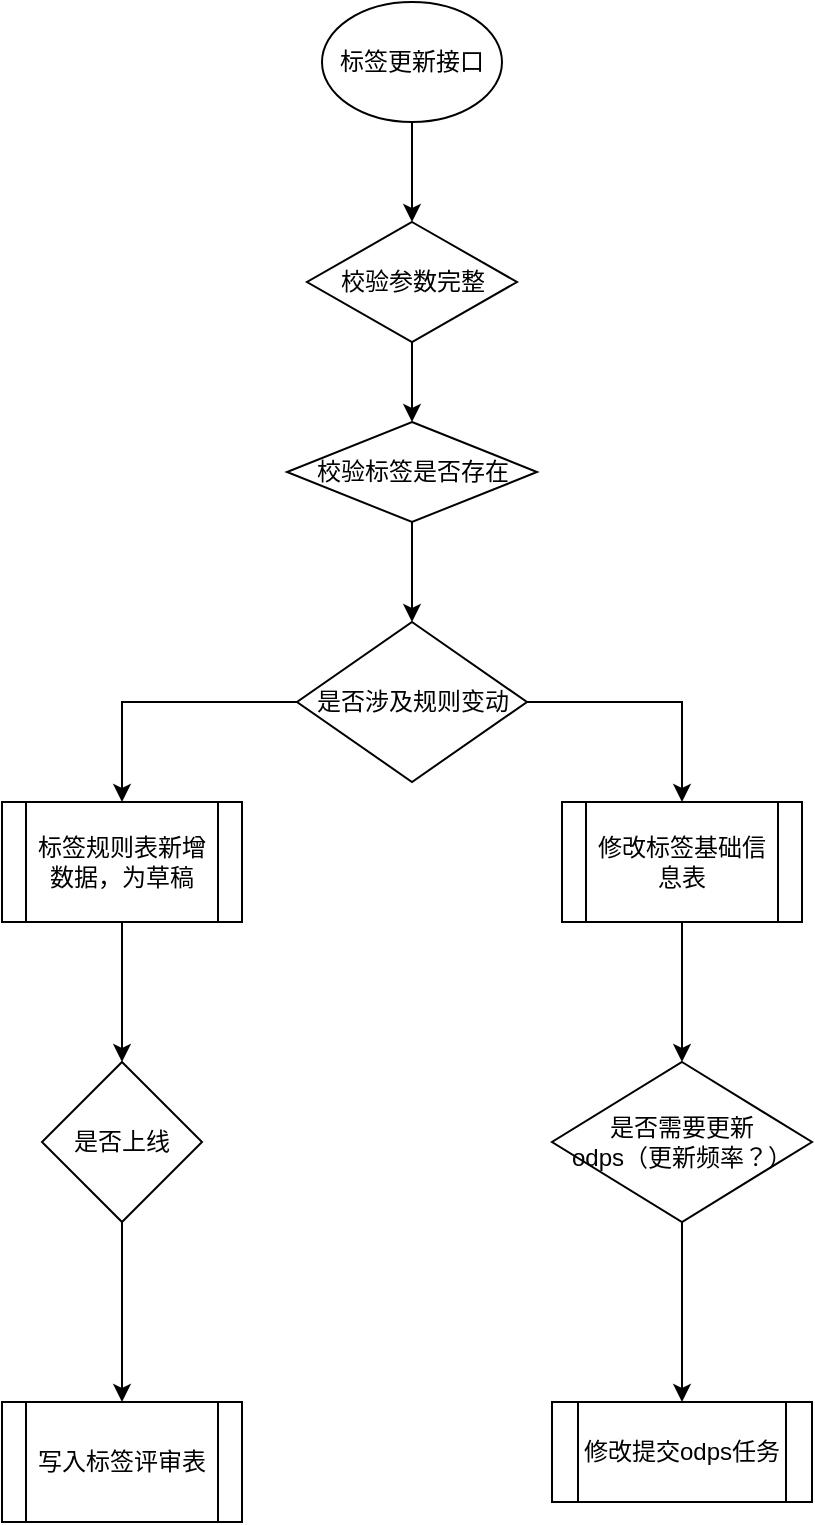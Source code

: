 <mxfile version="24.8.0">
  <diagram name="第 1 页" id="qC2b2G2Op4qDPdREftL7">
    <mxGraphModel dx="1026" dy="650" grid="1" gridSize="10" guides="1" tooltips="1" connect="1" arrows="1" fold="1" page="1" pageScale="1" pageWidth="827" pageHeight="1169" math="0" shadow="0">
      <root>
        <mxCell id="0" />
        <mxCell id="1" parent="0" />
        <mxCell id="Cb99nYj2VXqeTvQXyxzO-3" value="" style="edgeStyle=orthogonalEdgeStyle;rounded=0;orthogonalLoop=1;jettySize=auto;html=1;" parent="1" source="Cb99nYj2VXqeTvQXyxzO-1" target="Cb99nYj2VXqeTvQXyxzO-2" edge="1">
          <mxGeometry relative="1" as="geometry" />
        </mxCell>
        <mxCell id="Cb99nYj2VXqeTvQXyxzO-1" value="标签更新接口" style="ellipse;whiteSpace=wrap;html=1;" parent="1" vertex="1">
          <mxGeometry x="260" y="110" width="90" height="60" as="geometry" />
        </mxCell>
        <mxCell id="Cb99nYj2VXqeTvQXyxzO-5" value="" style="edgeStyle=orthogonalEdgeStyle;rounded=0;orthogonalLoop=1;jettySize=auto;html=1;" parent="1" source="Cb99nYj2VXqeTvQXyxzO-2" target="Cb99nYj2VXqeTvQXyxzO-4" edge="1">
          <mxGeometry relative="1" as="geometry" />
        </mxCell>
        <mxCell id="Cb99nYj2VXqeTvQXyxzO-2" value="校验参数完整" style="rhombus;whiteSpace=wrap;html=1;" parent="1" vertex="1">
          <mxGeometry x="252.5" y="220" width="105" height="60" as="geometry" />
        </mxCell>
        <mxCell id="Cb99nYj2VXqeTvQXyxzO-9" value="" style="edgeStyle=orthogonalEdgeStyle;rounded=0;orthogonalLoop=1;jettySize=auto;html=1;" parent="1" source="Cb99nYj2VXqeTvQXyxzO-4" edge="1">
          <mxGeometry relative="1" as="geometry">
            <mxPoint x="305" y="420" as="targetPoint" />
          </mxGeometry>
        </mxCell>
        <mxCell id="Cb99nYj2VXqeTvQXyxzO-4" value="校验标签是否存在" style="rhombus;whiteSpace=wrap;html=1;" parent="1" vertex="1">
          <mxGeometry x="242.5" y="320" width="125" height="50" as="geometry" />
        </mxCell>
        <mxCell id="dnVBaHPE359D20NYWFpn-3" value="" style="edgeStyle=orthogonalEdgeStyle;rounded=0;orthogonalLoop=1;jettySize=auto;html=1;" edge="1" parent="1" source="dnVBaHPE359D20NYWFpn-1" target="dnVBaHPE359D20NYWFpn-2">
          <mxGeometry relative="1" as="geometry" />
        </mxCell>
        <mxCell id="dnVBaHPE359D20NYWFpn-5" value="" style="edgeStyle=orthogonalEdgeStyle;rounded=0;orthogonalLoop=1;jettySize=auto;html=1;" edge="1" parent="1" source="dnVBaHPE359D20NYWFpn-1" target="dnVBaHPE359D20NYWFpn-4">
          <mxGeometry relative="1" as="geometry" />
        </mxCell>
        <mxCell id="dnVBaHPE359D20NYWFpn-1" value="是否涉及规则变动" style="rhombus;whiteSpace=wrap;html=1;" vertex="1" parent="1">
          <mxGeometry x="247.5" y="420" width="115" height="80" as="geometry" />
        </mxCell>
        <mxCell id="dnVBaHPE359D20NYWFpn-7" value="" style="edgeStyle=orthogonalEdgeStyle;rounded=0;orthogonalLoop=1;jettySize=auto;html=1;" edge="1" parent="1" source="dnVBaHPE359D20NYWFpn-2" target="dnVBaHPE359D20NYWFpn-6">
          <mxGeometry relative="1" as="geometry" />
        </mxCell>
        <mxCell id="dnVBaHPE359D20NYWFpn-2" value="标签规则表新增数据，为草稿" style="shape=process;whiteSpace=wrap;html=1;backgroundOutline=1;" vertex="1" parent="1">
          <mxGeometry x="100" y="510" width="120" height="60" as="geometry" />
        </mxCell>
        <mxCell id="dnVBaHPE359D20NYWFpn-11" value="" style="edgeStyle=orthogonalEdgeStyle;rounded=0;orthogonalLoop=1;jettySize=auto;html=1;" edge="1" parent="1" source="dnVBaHPE359D20NYWFpn-4" target="dnVBaHPE359D20NYWFpn-10">
          <mxGeometry relative="1" as="geometry" />
        </mxCell>
        <mxCell id="dnVBaHPE359D20NYWFpn-4" value="修改标签基础信息表" style="shape=process;whiteSpace=wrap;html=1;backgroundOutline=1;" vertex="1" parent="1">
          <mxGeometry x="380" y="510" width="120" height="60" as="geometry" />
        </mxCell>
        <mxCell id="dnVBaHPE359D20NYWFpn-9" value="" style="edgeStyle=orthogonalEdgeStyle;rounded=0;orthogonalLoop=1;jettySize=auto;html=1;" edge="1" parent="1" source="dnVBaHPE359D20NYWFpn-6" target="dnVBaHPE359D20NYWFpn-8">
          <mxGeometry relative="1" as="geometry" />
        </mxCell>
        <mxCell id="dnVBaHPE359D20NYWFpn-6" value="是否上线" style="rhombus;whiteSpace=wrap;html=1;" vertex="1" parent="1">
          <mxGeometry x="120" y="640" width="80" height="80" as="geometry" />
        </mxCell>
        <mxCell id="dnVBaHPE359D20NYWFpn-8" value="写入标签评审表" style="shape=process;whiteSpace=wrap;html=1;backgroundOutline=1;" vertex="1" parent="1">
          <mxGeometry x="100" y="810" width="120" height="60" as="geometry" />
        </mxCell>
        <mxCell id="dnVBaHPE359D20NYWFpn-13" value="" style="edgeStyle=orthogonalEdgeStyle;rounded=0;orthogonalLoop=1;jettySize=auto;html=1;" edge="1" parent="1" source="dnVBaHPE359D20NYWFpn-10" target="dnVBaHPE359D20NYWFpn-12">
          <mxGeometry relative="1" as="geometry" />
        </mxCell>
        <mxCell id="dnVBaHPE359D20NYWFpn-10" value="是否需要更新&lt;div&gt;odps（更新频率？）&lt;/div&gt;" style="rhombus;whiteSpace=wrap;html=1;" vertex="1" parent="1">
          <mxGeometry x="375" y="640" width="130" height="80" as="geometry" />
        </mxCell>
        <mxCell id="dnVBaHPE359D20NYWFpn-12" value="修改提交odps任务" style="shape=process;whiteSpace=wrap;html=1;backgroundOutline=1;" vertex="1" parent="1">
          <mxGeometry x="375" y="810" width="130" height="50" as="geometry" />
        </mxCell>
      </root>
    </mxGraphModel>
  </diagram>
</mxfile>
